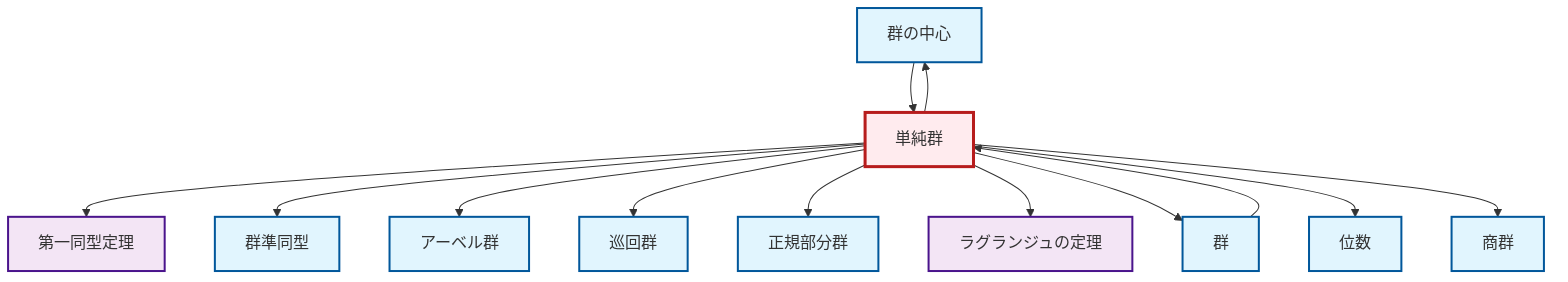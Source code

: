 graph TD
    classDef definition fill:#e1f5fe,stroke:#01579b,stroke-width:2px
    classDef theorem fill:#f3e5f5,stroke:#4a148c,stroke-width:2px
    classDef axiom fill:#fff3e0,stroke:#e65100,stroke-width:2px
    classDef example fill:#e8f5e9,stroke:#1b5e20,stroke-width:2px
    classDef current fill:#ffebee,stroke:#b71c1c,stroke-width:3px
    def-center-of-group["群の中心"]:::definition
    def-quotient-group["商群"]:::definition
    def-simple-group["単純群"]:::definition
    def-cyclic-group["巡回群"]:::definition
    def-group["群"]:::definition
    def-abelian-group["アーベル群"]:::definition
    def-homomorphism["群準同型"]:::definition
    def-normal-subgroup["正規部分群"]:::definition
    thm-lagrange["ラグランジュの定理"]:::theorem
    thm-first-isomorphism["第一同型定理"]:::theorem
    def-order["位数"]:::definition
    def-simple-group --> thm-first-isomorphism
    def-center-of-group --> def-simple-group
    def-simple-group --> def-homomorphism
    def-simple-group --> def-center-of-group
    def-simple-group --> def-abelian-group
    def-simple-group --> def-cyclic-group
    def-group --> def-simple-group
    def-simple-group --> def-normal-subgroup
    def-simple-group --> thm-lagrange
    def-simple-group --> def-group
    def-simple-group --> def-order
    def-simple-group --> def-quotient-group
    class def-simple-group current
